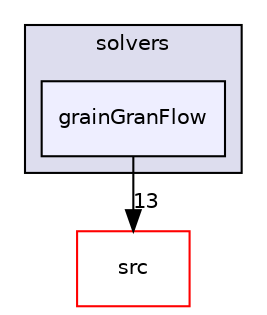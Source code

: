digraph "solvers/grainGranFlow" {
  compound=true
  node [ fontsize="10", fontname="Helvetica"];
  edge [ labelfontsize="10", labelfontname="Helvetica"];
  subgraph clusterdir_65b24c28d0f232e494405d4f9f0c5236 {
    graph [ bgcolor="#ddddee", pencolor="black", label="solvers" fontname="Helvetica", fontsize="10", URL="dir_65b24c28d0f232e494405d4f9f0c5236.html"]
  dir_f878b601cb94070fd337cd7cf0df761f [shape=box, label="grainGranFlow", style="filled", fillcolor="#eeeeff", pencolor="black", URL="dir_f878b601cb94070fd337cd7cf0df761f.html"];
  }
  dir_68267d1309a1af8e8297ef4c3efbcdba [shape=box label="src" fillcolor="white" style="filled" color="red" URL="dir_68267d1309a1af8e8297ef4c3efbcdba.html"];
  dir_f878b601cb94070fd337cd7cf0df761f->dir_68267d1309a1af8e8297ef4c3efbcdba [headlabel="13", labeldistance=1.5 headhref="dir_000003_000007.html"];
}

